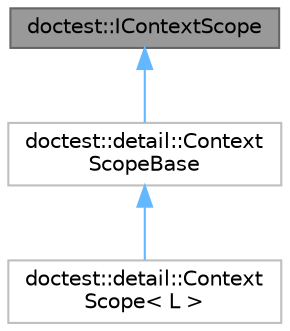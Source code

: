 digraph "doctest::IContextScope"
{
 // LATEX_PDF_SIZE
  bgcolor="transparent";
  edge [fontname=Helvetica,fontsize=10,labelfontname=Helvetica,labelfontsize=10];
  node [fontname=Helvetica,fontsize=10,shape=box,height=0.2,width=0.4];
  Node1 [id="Node000001",label="doctest::IContextScope",height=0.2,width=0.4,color="gray40", fillcolor="grey60", style="filled", fontcolor="black",tooltip=" "];
  Node1 -> Node2 [id="edge3_Node000001_Node000002",dir="back",color="steelblue1",style="solid",tooltip=" "];
  Node2 [id="Node000002",label="doctest::detail::Context\lScopeBase",height=0.2,width=0.4,color="grey75", fillcolor="white", style="filled",URL="$structdoctest_1_1detail_1_1ContextScopeBase.html",tooltip=" "];
  Node2 -> Node3 [id="edge4_Node000002_Node000003",dir="back",color="steelblue1",style="solid",tooltip=" "];
  Node3 [id="Node000003",label="doctest::detail::Context\lScope\< L \>",height=0.2,width=0.4,color="grey75", fillcolor="white", style="filled",URL="$classdoctest_1_1detail_1_1ContextScope.html",tooltip=" "];
}
